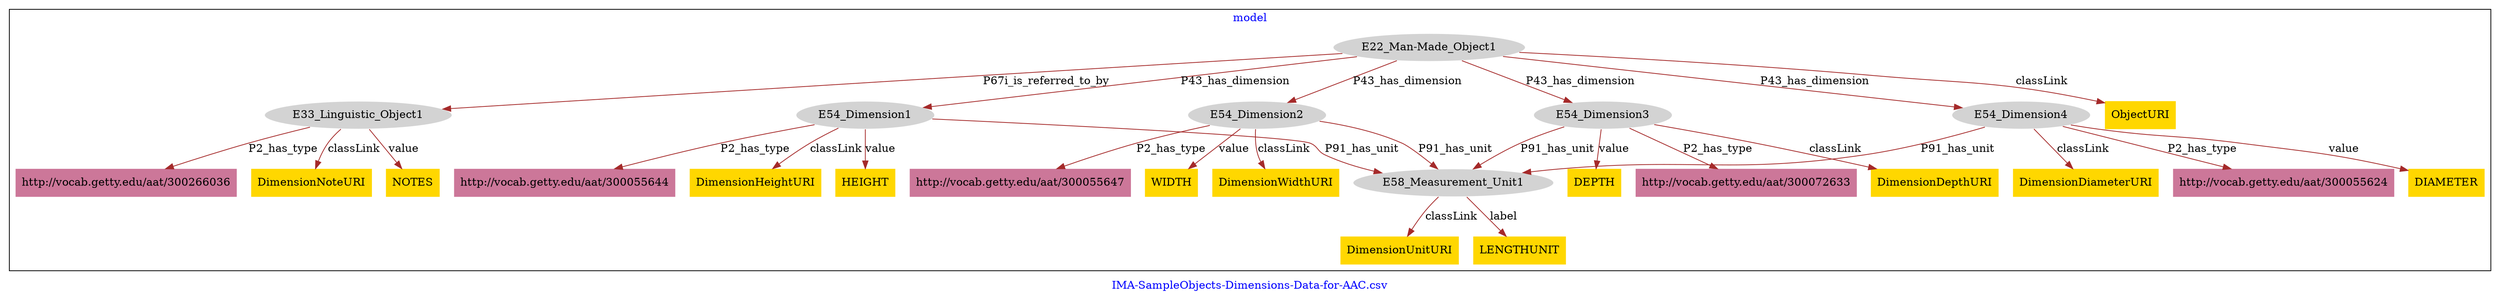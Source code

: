 digraph n0 {
fontcolor="blue"
remincross="true"
label="IMA-SampleObjects-Dimensions-Data-for-AAC.csv"
subgraph cluster {
label="model"
n2[style="filled",color="white",fillcolor="lightgray",label="E22_Man-Made_Object1"];
n3[style="filled",color="white",fillcolor="lightgray",label="E33_Linguistic_Object1"];
n4[style="filled",color="white",fillcolor="lightgray",label="E54_Dimension1"];
n5[style="filled",color="white",fillcolor="lightgray",label="E54_Dimension2"];
n6[style="filled",color="white",fillcolor="lightgray",label="E54_Dimension3"];
n7[style="filled",color="white",fillcolor="lightgray",label="E54_Dimension4"];
n8[style="filled",color="white",fillcolor="lightgray",label="E58_Measurement_Unit1"];
n9[shape="plaintext",style="filled",fillcolor="gold",label="DimensionUnitURI"];
n10[shape="plaintext",style="filled",fillcolor="gold",label="DimensionDepthURI"];
n11[shape="plaintext",style="filled",fillcolor="gold",label="LENGTHUNIT"];
n12[shape="plaintext",style="filled",fillcolor="gold",label="DIAMETER"];
n13[shape="plaintext",style="filled",fillcolor="gold",label="ObjectURI"];
n14[shape="plaintext",style="filled",fillcolor="gold",label="DimensionWidthURI"];
n15[shape="plaintext",style="filled",fillcolor="gold",label="DimensionNoteURI"];
n16[shape="plaintext",style="filled",fillcolor="gold",label="NOTES"];
n17[shape="plaintext",style="filled",fillcolor="gold",label="DimensionHeightURI"];
n18[shape="plaintext",style="filled",fillcolor="gold",label="DimensionDiameterURI"];
n19[shape="plaintext",style="filled",fillcolor="gold",label="WIDTH"];
n20[shape="plaintext",style="filled",fillcolor="gold",label="HEIGHT"];
n21[shape="plaintext",style="filled",fillcolor="gold",label="DEPTH"];
n22[shape="plaintext",style="filled",fillcolor="#CC7799",label="http://vocab.getty.edu/aat/300055647"];
n23[shape="plaintext",style="filled",fillcolor="#CC7799",label="http://vocab.getty.edu/aat/300266036"];
n24[shape="plaintext",style="filled",fillcolor="#CC7799",label="http://vocab.getty.edu/aat/300055624"];
n25[shape="plaintext",style="filled",fillcolor="#CC7799",label="http://vocab.getty.edu/aat/300072633"];
n26[shape="plaintext",style="filled",fillcolor="#CC7799",label="http://vocab.getty.edu/aat/300055644"];
}
n2 -> n3[color="brown",fontcolor="black",label="P67i_is_referred_to_by"]
n2 -> n4[color="brown",fontcolor="black",label="P43_has_dimension"]
n2 -> n5[color="brown",fontcolor="black",label="P43_has_dimension"]
n2 -> n6[color="brown",fontcolor="black",label="P43_has_dimension"]
n2 -> n7[color="brown",fontcolor="black",label="P43_has_dimension"]
n4 -> n8[color="brown",fontcolor="black",label="P91_has_unit"]
n8 -> n9[color="brown",fontcolor="black",label="classLink"]
n6 -> n10[color="brown",fontcolor="black",label="classLink"]
n8 -> n11[color="brown",fontcolor="black",label="label"]
n7 -> n12[color="brown",fontcolor="black",label="value"]
n2 -> n13[color="brown",fontcolor="black",label="classLink"]
n5 -> n14[color="brown",fontcolor="black",label="classLink"]
n3 -> n15[color="brown",fontcolor="black",label="classLink"]
n3 -> n16[color="brown",fontcolor="black",label="value"]
n4 -> n17[color="brown",fontcolor="black",label="classLink"]
n7 -> n18[color="brown",fontcolor="black",label="classLink"]
n5 -> n19[color="brown",fontcolor="black",label="value"]
n4 -> n20[color="brown",fontcolor="black",label="value"]
n6 -> n21[color="brown",fontcolor="black",label="value"]
n5 -> n22[color="brown",fontcolor="black",label="P2_has_type"]
n7 -> n8[color="brown",fontcolor="black",label="P91_has_unit"]
n5 -> n8[color="brown",fontcolor="black",label="P91_has_unit"]
n3 -> n23[color="brown",fontcolor="black",label="P2_has_type"]
n7 -> n24[color="brown",fontcolor="black",label="P2_has_type"]
n6 -> n25[color="brown",fontcolor="black",label="P2_has_type"]
n6 -> n8[color="brown",fontcolor="black",label="P91_has_unit"]
n4 -> n26[color="brown",fontcolor="black",label="P2_has_type"]
}

